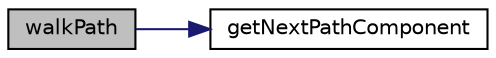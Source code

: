 digraph "walkPath"
{
  edge [fontname="Helvetica",fontsize="10",labelfontname="Helvetica",labelfontsize="10"];
  node [fontname="Helvetica",fontsize="10",shape=record];
  rankdir="LR";
  Node1 [label="walkPath",height=0.2,width=0.4,color="black", fillcolor="grey75", style="filled", fontcolor="black"];
  Node1 -> Node2 [color="midnightblue",fontsize="10",style="solid",fontname="Helvetica"];
  Node2 [label="getNextPathComponent",height=0.2,width=0.4,color="black", fillcolor="white", style="filled",URL="$_s_d_8cpp.html#a873b5b3f175fc137ddc3624988d887cd"];
}
